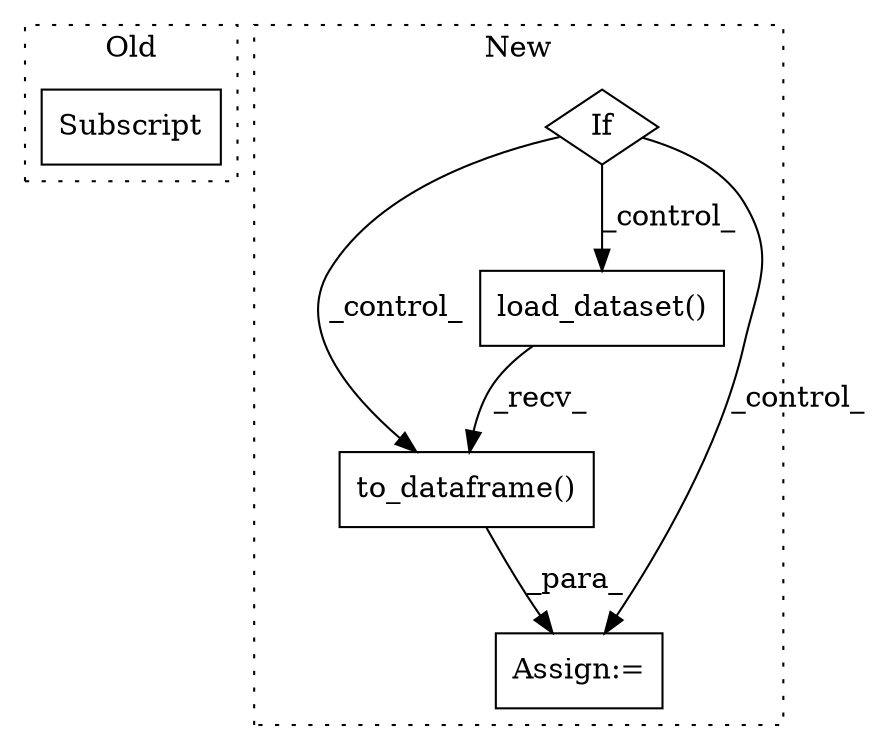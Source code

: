 digraph G {
subgraph cluster0 {
1 [label="Subscript" a="63" s="54308,0" l="7,0" shape="box"];
label = "Old";
style="dotted";
}
subgraph cluster1 {
2 [label="to_dataframe()" a="75" s="62482,62527" l="17,1" shape="box"];
3 [label="load_dataset()" a="75" s="62282,62312" l="16,1" shape="box"];
4 [label="If" a="96" s="60882" l="3" shape="diamond"];
5 [label="Assign:=" a="68" s="62744" l="3" shape="box"];
label = "New";
style="dotted";
}
2 -> 5 [label="_para_"];
3 -> 2 [label="_recv_"];
4 -> 5 [label="_control_"];
4 -> 2 [label="_control_"];
4 -> 3 [label="_control_"];
}